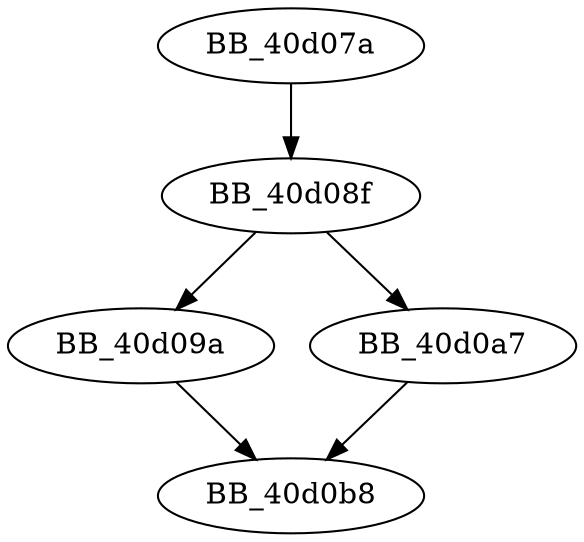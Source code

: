 DiGraph __getbuf{
BB_40d07a->BB_40d08f
BB_40d08f->BB_40d09a
BB_40d08f->BB_40d0a7
BB_40d09a->BB_40d0b8
BB_40d0a7->BB_40d0b8
}
